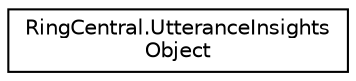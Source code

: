 digraph "Graphical Class Hierarchy"
{
 // LATEX_PDF_SIZE
  edge [fontname="Helvetica",fontsize="10",labelfontname="Helvetica",labelfontsize="10"];
  node [fontname="Helvetica",fontsize="10",shape=record];
  rankdir="LR";
  Node0 [label="RingCentral.UtteranceInsights\lObject",height=0.2,width=0.4,color="black", fillcolor="white", style="filled",URL="$classRingCentral_1_1UtteranceInsightsObject.html",tooltip=" "];
}
